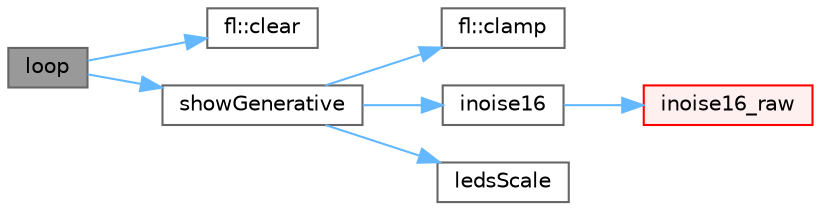 digraph "loop"
{
 // INTERACTIVE_SVG=YES
 // LATEX_PDF_SIZE
  bgcolor="transparent";
  edge [fontname=Helvetica,fontsize=10,labelfontname=Helvetica,labelfontsize=10];
  node [fontname=Helvetica,fontsize=10,shape=box,height=0.2,width=0.4];
  rankdir="LR";
  Node1 [id="Node000001",label="loop",height=0.2,width=0.4,color="gray40", fillcolor="grey60", style="filled", fontcolor="black",tooltip=" "];
  Node1 -> Node2 [id="edge1_Node000001_Node000002",color="steelblue1",style="solid",tooltip=" "];
  Node2 [id="Node000002",label="fl::clear",height=0.2,width=0.4,color="grey40", fillcolor="white", style="filled",URL="$d4/d36/namespacefl_a29022c57817c486135e4939abce404d6.html#a29022c57817c486135e4939abce404d6",tooltip=" "];
  Node1 -> Node3 [id="edge2_Node000001_Node000003",color="steelblue1",style="solid",tooltip=" "];
  Node3 [id="Node000003",label="showGenerative",height=0.2,width=0.4,color="grey40", fillcolor="white", style="filled",URL="$d7/da1/old_8h_a594263e8f2bd59f5de78b81eedf64471.html#a594263e8f2bd59f5de78b81eedf64471",tooltip=" "];
  Node3 -> Node4 [id="edge3_Node000003_Node000004",color="steelblue1",style="solid",tooltip=" "];
  Node4 [id="Node000004",label="fl::clamp",height=0.2,width=0.4,color="grey40", fillcolor="white", style="filled",URL="$d4/d36/namespacefl_a6072e119545650c71b6544cc0ce9e355.html#a6072e119545650c71b6544cc0ce9e355",tooltip=" "];
  Node3 -> Node5 [id="edge4_Node000003_Node000005",color="steelblue1",style="solid",tooltip=" "];
  Node5 [id="Node000005",label="inoise16",height=0.2,width=0.4,color="grey40", fillcolor="white", style="filled",URL="$d8/df9/group___noise_generation_ga46e9de1842d8977b77bee089d0f3b25c.html#ga46e9de1842d8977b77bee089d0f3b25c",tooltip="16-bit, fixed point implementation of Perlin's noise."];
  Node5 -> Node6 [id="edge5_Node000005_Node000006",color="steelblue1",style="solid",tooltip=" "];
  Node6 [id="Node000006",label="inoise16_raw",height=0.2,width=0.4,color="red", fillcolor="#FFF0F0", style="filled",URL="$d8/df9/group___noise_generation_ga810bdc406dcf8fd5b7add9041aa18abd.html#ga810bdc406dcf8fd5b7add9041aa18abd",tooltip="16-bit, fixed point implementation of Perlin's noise without scaling."];
  Node3 -> Node8 [id="edge6_Node000003_Node000008",color="steelblue1",style="solid",tooltip=" "];
  Node8 [id="Node000008",label="ledsScale",height=0.2,width=0.4,color="grey40", fillcolor="white", style="filled",URL="$d7/da1/old_8h_a3dfdc49306d88d392965b34e6469711a.html#a3dfdc49306d88d392965b34e6469711a",tooltip=" "];
}
